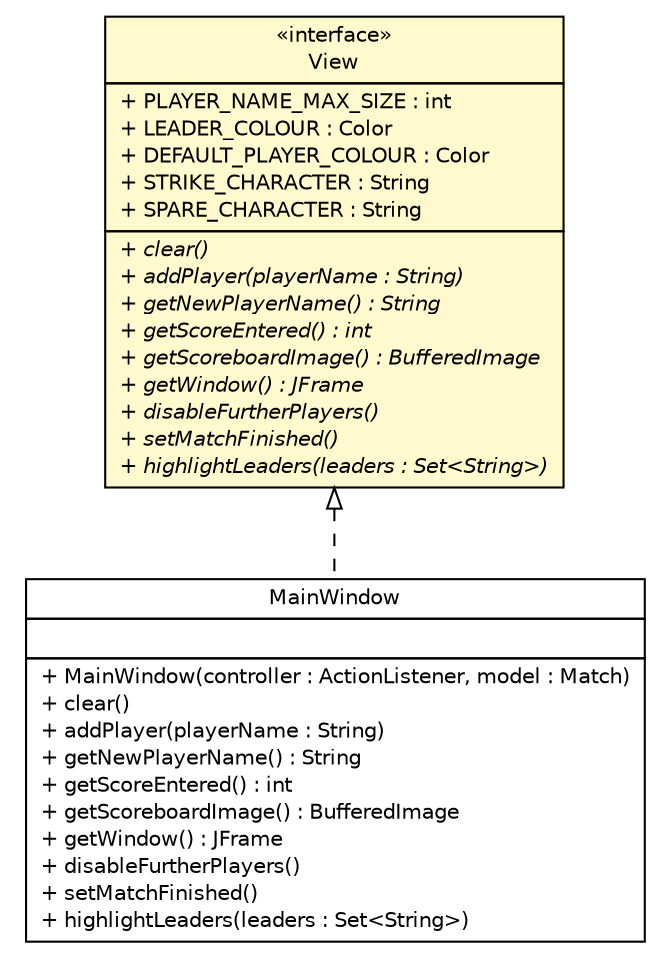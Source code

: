 #!/usr/local/bin/dot
#
# Class diagram 
# Generated by UMLGraph version R5_6 (http://www.umlgraph.org/)
#

digraph G {
	edge [fontname="Helvetica",fontsize=10,labelfontname="Helvetica",labelfontsize=10];
	node [fontname="Helvetica",fontsize=10,shape=plaintext];
	nodesep=0.25;
	ranksep=0.5;
	// thmuggleton.view.View
	c723 [label=<<table title="thmuggleton.view.View" border="0" cellborder="1" cellspacing="0" cellpadding="2" port="p" bgcolor="lemonChiffon" href="./View.html">
		<tr><td><table border="0" cellspacing="0" cellpadding="1">
<tr><td align="center" balign="center"> &#171;interface&#187; </td></tr>
<tr><td align="center" balign="center"> View </td></tr>
		</table></td></tr>
		<tr><td><table border="0" cellspacing="0" cellpadding="1">
<tr><td align="left" balign="left"> + PLAYER_NAME_MAX_SIZE : int </td></tr>
<tr><td align="left" balign="left"> + LEADER_COLOUR : Color </td></tr>
<tr><td align="left" balign="left"> + DEFAULT_PLAYER_COLOUR : Color </td></tr>
<tr><td align="left" balign="left"> + STRIKE_CHARACTER : String </td></tr>
<tr><td align="left" balign="left"> + SPARE_CHARACTER : String </td></tr>
		</table></td></tr>
		<tr><td><table border="0" cellspacing="0" cellpadding="1">
<tr><td align="left" balign="left"><font face="Helvetica-Oblique" point-size="10.0"> + clear() </font></td></tr>
<tr><td align="left" balign="left"><font face="Helvetica-Oblique" point-size="10.0"> + addPlayer(playerName : String) </font></td></tr>
<tr><td align="left" balign="left"><font face="Helvetica-Oblique" point-size="10.0"> + getNewPlayerName() : String </font></td></tr>
<tr><td align="left" balign="left"><font face="Helvetica-Oblique" point-size="10.0"> + getScoreEntered() : int </font></td></tr>
<tr><td align="left" balign="left"><font face="Helvetica-Oblique" point-size="10.0"> + getScoreboardImage() : BufferedImage </font></td></tr>
<tr><td align="left" balign="left"><font face="Helvetica-Oblique" point-size="10.0"> + getWindow() : JFrame </font></td></tr>
<tr><td align="left" balign="left"><font face="Helvetica-Oblique" point-size="10.0"> + disableFurtherPlayers() </font></td></tr>
<tr><td align="left" balign="left"><font face="Helvetica-Oblique" point-size="10.0"> + setMatchFinished() </font></td></tr>
<tr><td align="left" balign="left"><font face="Helvetica-Oblique" point-size="10.0"> + highlightLeaders(leaders : Set&lt;String&gt;) </font></td></tr>
		</table></td></tr>
		</table>>, URL="./View.html", fontname="Helvetica", fontcolor="black", fontsize=10.0];
	// thmuggleton.view.impl.MainWindow
	c726 [label=<<table title="thmuggleton.view.impl.MainWindow" border="0" cellborder="1" cellspacing="0" cellpadding="2" port="p" href="./impl/MainWindow.html">
		<tr><td><table border="0" cellspacing="0" cellpadding="1">
<tr><td align="center" balign="center"> MainWindow </td></tr>
		</table></td></tr>
		<tr><td><table border="0" cellspacing="0" cellpadding="1">
<tr><td align="left" balign="left">  </td></tr>
		</table></td></tr>
		<tr><td><table border="0" cellspacing="0" cellpadding="1">
<tr><td align="left" balign="left"> + MainWindow(controller : ActionListener, model : Match) </td></tr>
<tr><td align="left" balign="left"> + clear() </td></tr>
<tr><td align="left" balign="left"> + addPlayer(playerName : String) </td></tr>
<tr><td align="left" balign="left"> + getNewPlayerName() : String </td></tr>
<tr><td align="left" balign="left"> + getScoreEntered() : int </td></tr>
<tr><td align="left" balign="left"> + getScoreboardImage() : BufferedImage </td></tr>
<tr><td align="left" balign="left"> + getWindow() : JFrame </td></tr>
<tr><td align="left" balign="left"> + disableFurtherPlayers() </td></tr>
<tr><td align="left" balign="left"> + setMatchFinished() </td></tr>
<tr><td align="left" balign="left"> + highlightLeaders(leaders : Set&lt;String&gt;) </td></tr>
		</table></td></tr>
		</table>>, URL="./impl/MainWindow.html", fontname="Helvetica", fontcolor="black", fontsize=10.0];
	//thmuggleton.view.impl.MainWindow implements thmuggleton.view.View
	c723:p -> c726:p [dir=back,arrowtail=empty,style=dashed];
}

